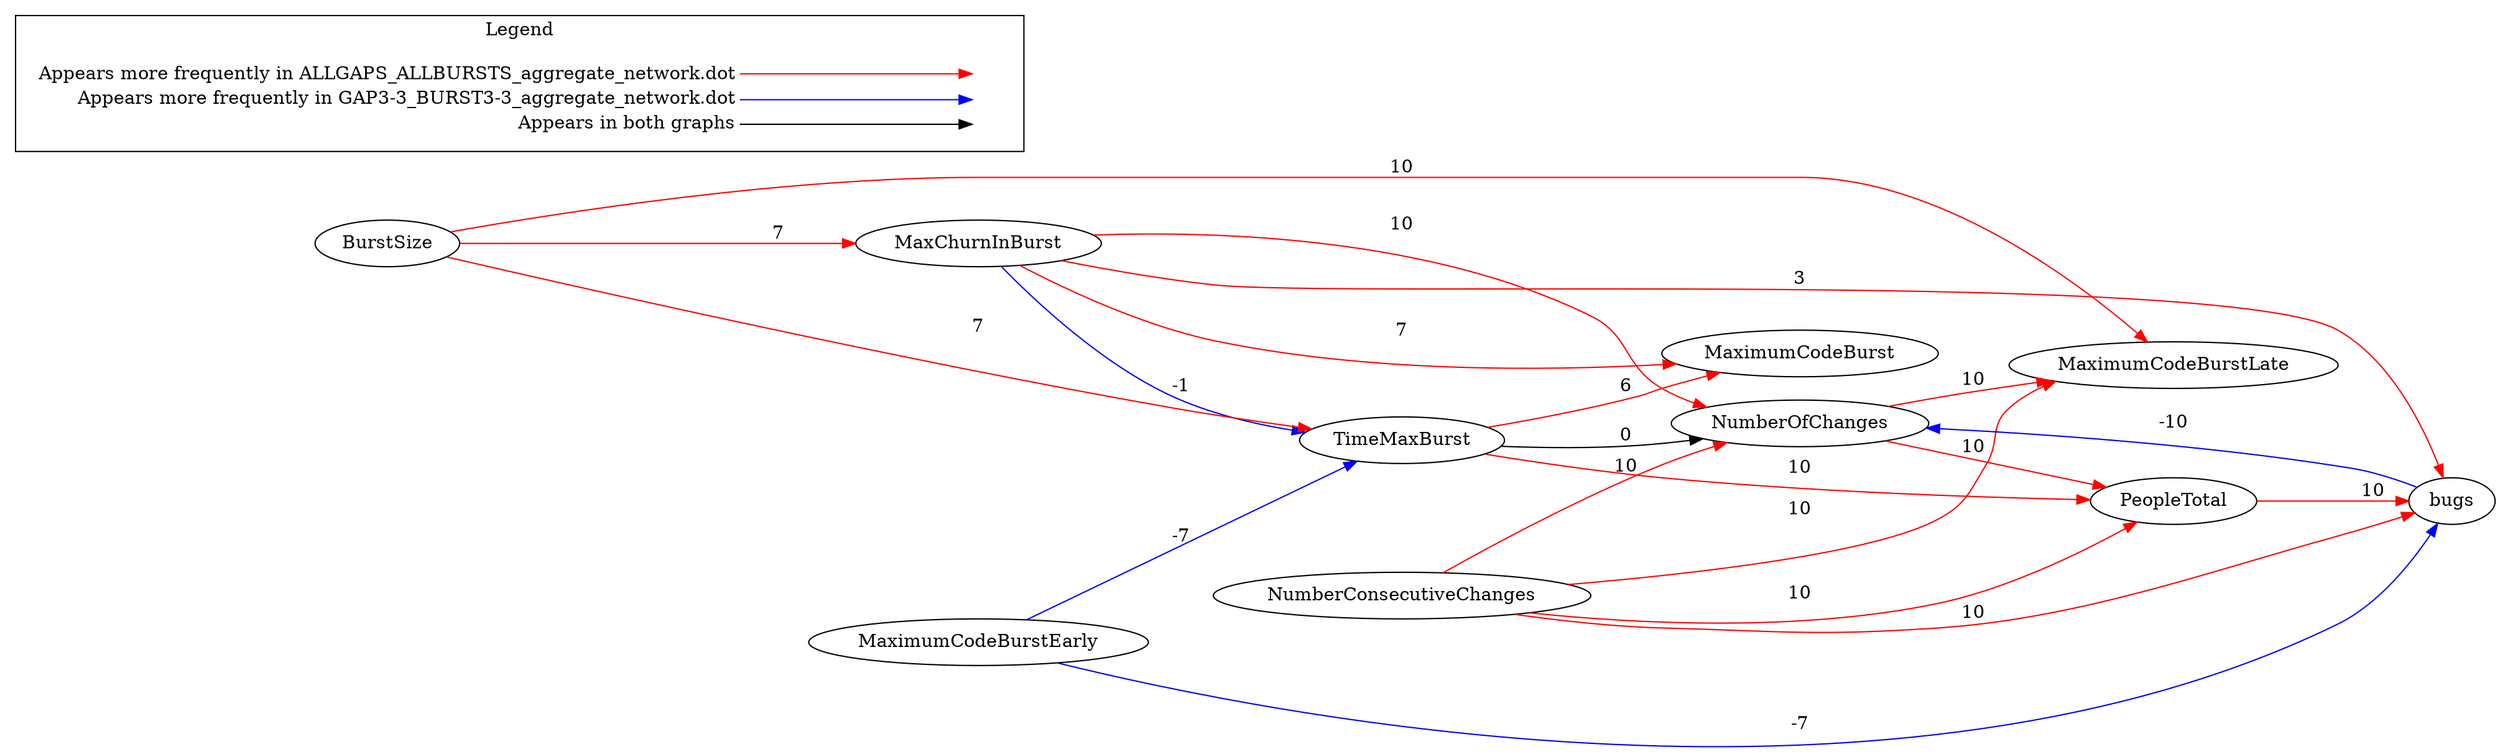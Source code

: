 digraph {
NumberOfChanges -> MaximumCodeBurstLate[label="10",weight="10", color="red"];
NumberOfChanges -> PeopleTotal[label="10",weight="10", color="red"];
MaxChurnInBurst -> NumberOfChanges[label="10",weight="10", color="red"];
BurstSize -> MaximumCodeBurstLate[label="10",weight="10", color="red"];
TimeMaxBurst -> PeopleTotal[label="10",weight="10", color="red"];
NumberConsecutiveChanges -> bugs[label="10",weight="10", color="red"];
NumberConsecutiveChanges -> NumberOfChanges[label="10",weight="10", color="red"];
NumberConsecutiveChanges -> MaximumCodeBurstLate[label="10",weight="10", color="red"];
NumberConsecutiveChanges -> PeopleTotal[label="10",weight="10", color="red"];
PeopleTotal -> bugs[label="10",weight="10", color="red"];
MaxChurnInBurst -> MaximumCodeBurst[label="7",weight="7", color="red"];
BurstSize -> MaxChurnInBurst[label="7",weight="7", color="red"];
BurstSize -> TimeMaxBurst[label="7",weight="7", color="red"];
TimeMaxBurst -> MaximumCodeBurst[label="6",weight="6", color="red"];
MaxChurnInBurst -> bugs[label="3",weight="3", color="red"];
TimeMaxBurst -> NumberOfChanges[label="0",weight="0", color="black"];
MaxChurnInBurst -> TimeMaxBurst[label="-1",weight="-1", color="blue"];
MaximumCodeBurstEarly -> bugs[label="-7",weight="-7", color="blue"];
MaximumCodeBurstEarly -> TimeMaxBurst[label="-7",weight="-7", color="blue"];
bugs -> NumberOfChanges[label="-10",weight="-10", color="blue"];

  rankdir=LR
  node [shape=plaintext]
  subgraph cluster_01 { 
    label = "Legend";
    key [label=<<table border="0" cellpadding="2" cellspacing="0" cellborder="0">
      <tr><td align="right" port="i1">Appears more frequently in ALLGAPS_ALLBURSTS_aggregate_network.dot</td></tr>
      <tr><td align="right" port="i2">Appears more frequently in GAP3-3_BURST3-3_aggregate_network.dot</td></tr>
      <tr><td align="right" port="i3">Appears in both graphs</td></tr>
      </table>>]
    key2 [label=<<table border="0" cellpadding="2" cellspacing="0" cellborder="0">
      <tr><td port="i1">&nbsp;</td></tr>
      <tr><td port="i2">&nbsp;</td></tr>
      <tr><td port="i3">&nbsp;</td></tr>
      </table>>]
    key:i1:e -> key2:i1:w [color=red]
    key:i2:e -> key2:i2:w [color=blue]
    key:i3:e -> key2:i3:w [color=black]
  }
}